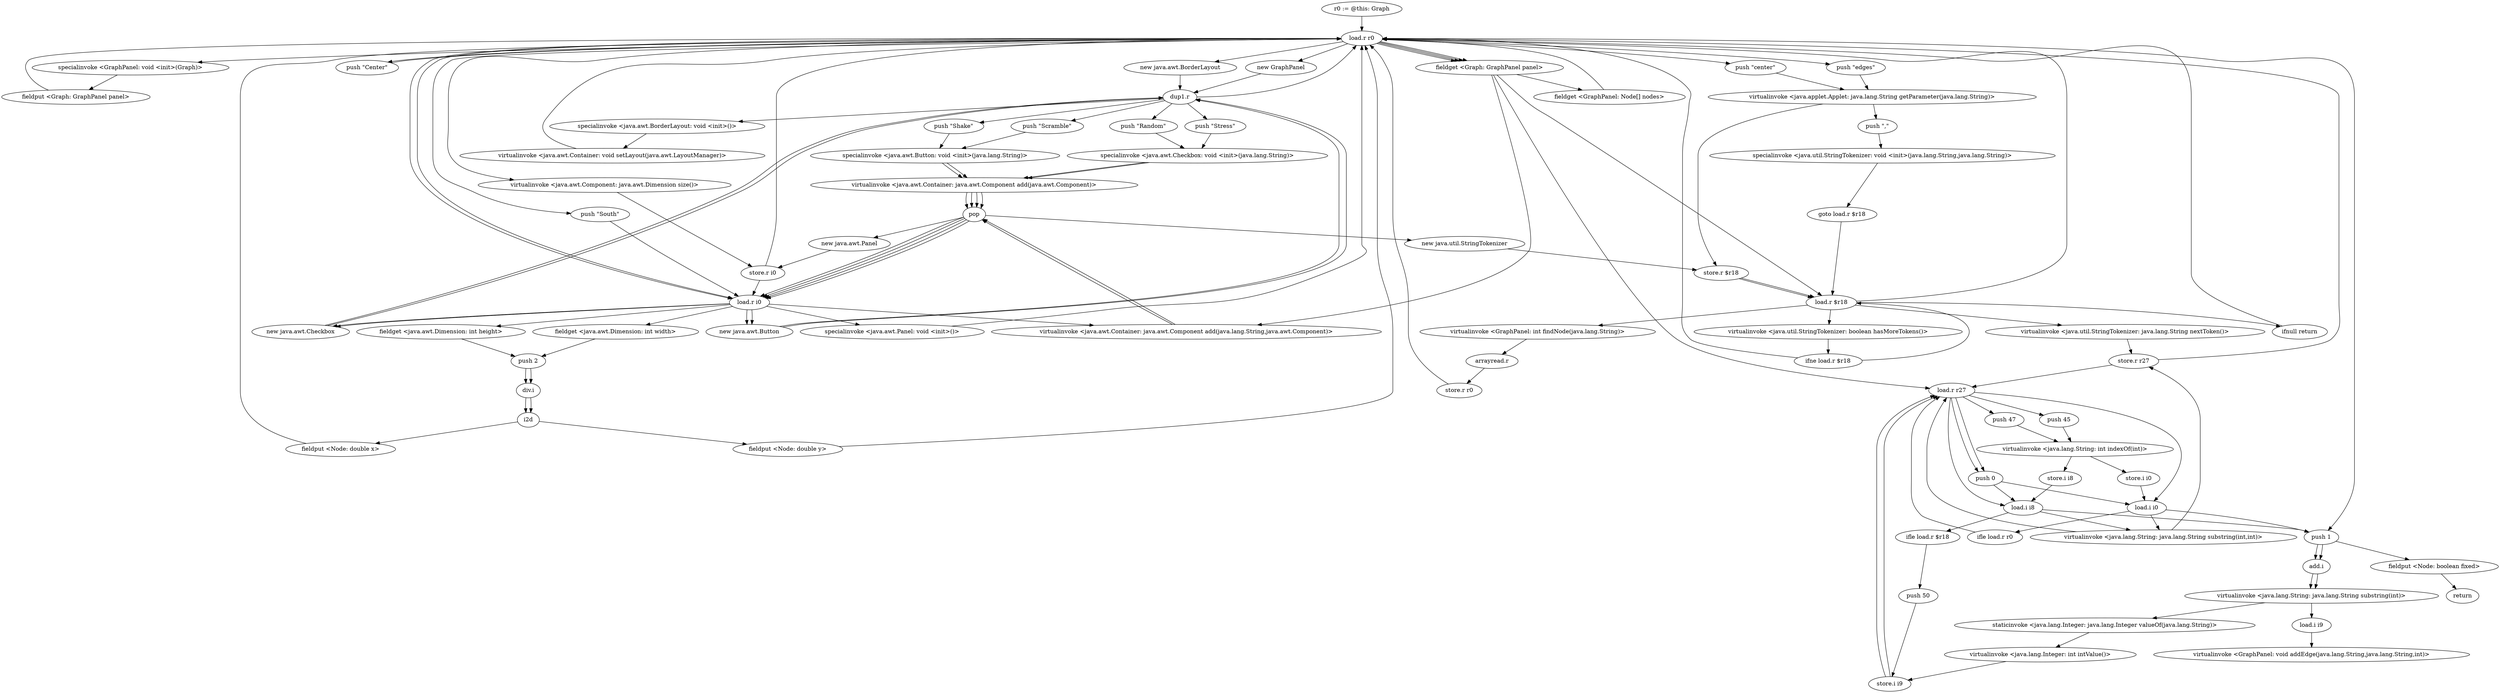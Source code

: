 digraph "" {
    "r0 := @this: Graph"
    "load.r r0"
    "r0 := @this: Graph"->"load.r r0";
    "new java.awt.BorderLayout"
    "load.r r0"->"new java.awt.BorderLayout";
    "dup1.r"
    "new java.awt.BorderLayout"->"dup1.r";
    "specialinvoke <java.awt.BorderLayout: void <init>()>"
    "dup1.r"->"specialinvoke <java.awt.BorderLayout: void <init>()>";
    "virtualinvoke <java.awt.Container: void setLayout(java.awt.LayoutManager)>"
    "specialinvoke <java.awt.BorderLayout: void <init>()>"->"virtualinvoke <java.awt.Container: void setLayout(java.awt.LayoutManager)>";
    "virtualinvoke <java.awt.Container: void setLayout(java.awt.LayoutManager)>"->"load.r r0";
    "new GraphPanel"
    "load.r r0"->"new GraphPanel";
    "new GraphPanel"->"dup1.r";
    "dup1.r"->"load.r r0";
    "specialinvoke <GraphPanel: void <init>(Graph)>"
    "load.r r0"->"specialinvoke <GraphPanel: void <init>(Graph)>";
    "fieldput <Graph: GraphPanel panel>"
    "specialinvoke <GraphPanel: void <init>(Graph)>"->"fieldput <Graph: GraphPanel panel>";
    "fieldput <Graph: GraphPanel panel>"->"load.r r0";
    "push \"Center\""
    "load.r r0"->"push \"Center\"";
    "push \"Center\""->"load.r r0";
    "fieldget <Graph: GraphPanel panel>"
    "load.r r0"->"fieldget <Graph: GraphPanel panel>";
    "virtualinvoke <java.awt.Container: java.awt.Component add(java.lang.String,java.awt.Component)>"
    "fieldget <Graph: GraphPanel panel>"->"virtualinvoke <java.awt.Container: java.awt.Component add(java.lang.String,java.awt.Component)>";
    "pop"
    "virtualinvoke <java.awt.Container: java.awt.Component add(java.lang.String,java.awt.Component)>"->"pop";
    "new java.awt.Panel"
    "pop"->"new java.awt.Panel";
    "store.r i0"
    "new java.awt.Panel"->"store.r i0";
    "load.r i0"
    "store.r i0"->"load.r i0";
    "specialinvoke <java.awt.Panel: void <init>()>"
    "load.r i0"->"specialinvoke <java.awt.Panel: void <init>()>";
    "specialinvoke <java.awt.Panel: void <init>()>"->"load.r r0";
    "push \"South\""
    "load.r r0"->"push \"South\"";
    "push \"South\""->"load.r i0";
    "load.r i0"->"virtualinvoke <java.awt.Container: java.awt.Component add(java.lang.String,java.awt.Component)>";
    "virtualinvoke <java.awt.Container: java.awt.Component add(java.lang.String,java.awt.Component)>"->"pop";
    "pop"->"load.r i0";
    "new java.awt.Button"
    "load.r i0"->"new java.awt.Button";
    "new java.awt.Button"->"dup1.r";
    "push \"Scramble\""
    "dup1.r"->"push \"Scramble\"";
    "specialinvoke <java.awt.Button: void <init>(java.lang.String)>"
    "push \"Scramble\""->"specialinvoke <java.awt.Button: void <init>(java.lang.String)>";
    "virtualinvoke <java.awt.Container: java.awt.Component add(java.awt.Component)>"
    "specialinvoke <java.awt.Button: void <init>(java.lang.String)>"->"virtualinvoke <java.awt.Container: java.awt.Component add(java.awt.Component)>";
    "virtualinvoke <java.awt.Container: java.awt.Component add(java.awt.Component)>"->"pop";
    "pop"->"load.r i0";
    "load.r i0"->"new java.awt.Button";
    "new java.awt.Button"->"dup1.r";
    "push \"Shake\""
    "dup1.r"->"push \"Shake\"";
    "push \"Shake\""->"specialinvoke <java.awt.Button: void <init>(java.lang.String)>";
    "specialinvoke <java.awt.Button: void <init>(java.lang.String)>"->"virtualinvoke <java.awt.Container: java.awt.Component add(java.awt.Component)>";
    "virtualinvoke <java.awt.Container: java.awt.Component add(java.awt.Component)>"->"pop";
    "pop"->"load.r i0";
    "new java.awt.Checkbox"
    "load.r i0"->"new java.awt.Checkbox";
    "new java.awt.Checkbox"->"dup1.r";
    "push \"Stress\""
    "dup1.r"->"push \"Stress\"";
    "specialinvoke <java.awt.Checkbox: void <init>(java.lang.String)>"
    "push \"Stress\""->"specialinvoke <java.awt.Checkbox: void <init>(java.lang.String)>";
    "specialinvoke <java.awt.Checkbox: void <init>(java.lang.String)>"->"virtualinvoke <java.awt.Container: java.awt.Component add(java.awt.Component)>";
    "virtualinvoke <java.awt.Container: java.awt.Component add(java.awt.Component)>"->"pop";
    "pop"->"load.r i0";
    "load.r i0"->"new java.awt.Checkbox";
    "new java.awt.Checkbox"->"dup1.r";
    "push \"Random\""
    "dup1.r"->"push \"Random\"";
    "push \"Random\""->"specialinvoke <java.awt.Checkbox: void <init>(java.lang.String)>";
    "specialinvoke <java.awt.Checkbox: void <init>(java.lang.String)>"->"virtualinvoke <java.awt.Container: java.awt.Component add(java.awt.Component)>";
    "virtualinvoke <java.awt.Container: java.awt.Component add(java.awt.Component)>"->"pop";
    "new java.util.StringTokenizer"
    "pop"->"new java.util.StringTokenizer";
    "store.r $r18"
    "new java.util.StringTokenizer"->"store.r $r18";
    "load.r $r18"
    "store.r $r18"->"load.r $r18";
    "load.r $r18"->"load.r r0";
    "push \"edges\""
    "load.r r0"->"push \"edges\"";
    "virtualinvoke <java.applet.Applet: java.lang.String getParameter(java.lang.String)>"
    "push \"edges\""->"virtualinvoke <java.applet.Applet: java.lang.String getParameter(java.lang.String)>";
    "push \",\""
    "virtualinvoke <java.applet.Applet: java.lang.String getParameter(java.lang.String)>"->"push \",\"";
    "specialinvoke <java.util.StringTokenizer: void <init>(java.lang.String,java.lang.String)>"
    "push \",\""->"specialinvoke <java.util.StringTokenizer: void <init>(java.lang.String,java.lang.String)>";
    "goto load.r $r18"
    "specialinvoke <java.util.StringTokenizer: void <init>(java.lang.String,java.lang.String)>"->"goto load.r $r18";
    "goto load.r $r18"->"load.r $r18";
    "virtualinvoke <java.util.StringTokenizer: boolean hasMoreTokens()>"
    "load.r $r18"->"virtualinvoke <java.util.StringTokenizer: boolean hasMoreTokens()>";
    "ifne load.r $r18"
    "virtualinvoke <java.util.StringTokenizer: boolean hasMoreTokens()>"->"ifne load.r $r18";
    "ifne load.r $r18"->"load.r r0";
    "virtualinvoke <java.awt.Component: java.awt.Dimension size()>"
    "load.r r0"->"virtualinvoke <java.awt.Component: java.awt.Dimension size()>";
    "virtualinvoke <java.awt.Component: java.awt.Dimension size()>"->"store.r i0";
    "store.r i0"->"load.r r0";
    "push \"center\""
    "load.r r0"->"push \"center\"";
    "push \"center\""->"virtualinvoke <java.applet.Applet: java.lang.String getParameter(java.lang.String)>";
    "virtualinvoke <java.applet.Applet: java.lang.String getParameter(java.lang.String)>"->"store.r $r18";
    "store.r $r18"->"load.r $r18";
    "ifnull return"
    "load.r $r18"->"ifnull return";
    "ifnull return"->"load.r r0";
    "load.r r0"->"fieldget <Graph: GraphPanel panel>";
    "fieldget <GraphPanel: Node[] nodes>"
    "fieldget <Graph: GraphPanel panel>"->"fieldget <GraphPanel: Node[] nodes>";
    "fieldget <GraphPanel: Node[] nodes>"->"load.r r0";
    "load.r r0"->"fieldget <Graph: GraphPanel panel>";
    "fieldget <Graph: GraphPanel panel>"->"load.r $r18";
    "virtualinvoke <GraphPanel: int findNode(java.lang.String)>"
    "load.r $r18"->"virtualinvoke <GraphPanel: int findNode(java.lang.String)>";
    "arrayread.r"
    "virtualinvoke <GraphPanel: int findNode(java.lang.String)>"->"arrayread.r";
    "store.r r0"
    "arrayread.r"->"store.r r0";
    "store.r r0"->"load.r r0";
    "load.r r0"->"load.r i0";
    "fieldget <java.awt.Dimension: int width>"
    "load.r i0"->"fieldget <java.awt.Dimension: int width>";
    "push 2"
    "fieldget <java.awt.Dimension: int width>"->"push 2";
    "div.i"
    "push 2"->"div.i";
    "i2d"
    "div.i"->"i2d";
    "fieldput <Node: double x>"
    "i2d"->"fieldput <Node: double x>";
    "fieldput <Node: double x>"->"load.r r0";
    "load.r r0"->"load.r i0";
    "fieldget <java.awt.Dimension: int height>"
    "load.r i0"->"fieldget <java.awt.Dimension: int height>";
    "fieldget <java.awt.Dimension: int height>"->"push 2";
    "push 2"->"div.i";
    "div.i"->"i2d";
    "fieldput <Node: double y>"
    "i2d"->"fieldput <Node: double y>";
    "fieldput <Node: double y>"->"load.r r0";
    "push 1"
    "load.r r0"->"push 1";
    "fieldput <Node: boolean fixed>"
    "push 1"->"fieldput <Node: boolean fixed>";
    "return"
    "fieldput <Node: boolean fixed>"->"return";
    "ifne load.r $r18"->"load.r $r18";
    "virtualinvoke <java.util.StringTokenizer: java.lang.String nextToken()>"
    "load.r $r18"->"virtualinvoke <java.util.StringTokenizer: java.lang.String nextToken()>";
    "store.r r27"
    "virtualinvoke <java.util.StringTokenizer: java.lang.String nextToken()>"->"store.r r27";
    "load.r r27"
    "store.r r27"->"load.r r27";
    "push 45"
    "load.r r27"->"push 45";
    "virtualinvoke <java.lang.String: int indexOf(int)>"
    "push 45"->"virtualinvoke <java.lang.String: int indexOf(int)>";
    "store.i i8"
    "virtualinvoke <java.lang.String: int indexOf(int)>"->"store.i i8";
    "load.i i8"
    "store.i i8"->"load.i i8";
    "ifle load.r $r18"
    "load.i i8"->"ifle load.r $r18";
    "push 50"
    "ifle load.r $r18"->"push 50";
    "store.i i9"
    "push 50"->"store.i i9";
    "store.i i9"->"load.r r27";
    "push 47"
    "load.r r27"->"push 47";
    "push 47"->"virtualinvoke <java.lang.String: int indexOf(int)>";
    "store.i i0"
    "virtualinvoke <java.lang.String: int indexOf(int)>"->"store.i i0";
    "load.i i0"
    "store.i i0"->"load.i i0";
    "ifle load.r r0"
    "load.i i0"->"ifle load.r r0";
    "ifle load.r r0"->"load.r r27";
    "load.r r27"->"load.i i0";
    "load.i i0"->"push 1";
    "add.i"
    "push 1"->"add.i";
    "virtualinvoke <java.lang.String: java.lang.String substring(int)>"
    "add.i"->"virtualinvoke <java.lang.String: java.lang.String substring(int)>";
    "staticinvoke <java.lang.Integer: java.lang.Integer valueOf(java.lang.String)>"
    "virtualinvoke <java.lang.String: java.lang.String substring(int)>"->"staticinvoke <java.lang.Integer: java.lang.Integer valueOf(java.lang.String)>";
    "virtualinvoke <java.lang.Integer: int intValue()>"
    "staticinvoke <java.lang.Integer: java.lang.Integer valueOf(java.lang.String)>"->"virtualinvoke <java.lang.Integer: int intValue()>";
    "virtualinvoke <java.lang.Integer: int intValue()>"->"store.i i9";
    "store.i i9"->"load.r r27";
    "push 0"
    "load.r r27"->"push 0";
    "push 0"->"load.i i0";
    "virtualinvoke <java.lang.String: java.lang.String substring(int,int)>"
    "load.i i0"->"virtualinvoke <java.lang.String: java.lang.String substring(int,int)>";
    "virtualinvoke <java.lang.String: java.lang.String substring(int,int)>"->"store.r r27";
    "store.r r27"->"load.r r0";
    "load.r r0"->"fieldget <Graph: GraphPanel panel>";
    "fieldget <Graph: GraphPanel panel>"->"load.r r27";
    "load.r r27"->"push 0";
    "push 0"->"load.i i8";
    "load.i i8"->"virtualinvoke <java.lang.String: java.lang.String substring(int,int)>";
    "virtualinvoke <java.lang.String: java.lang.String substring(int,int)>"->"load.r r27";
    "load.r r27"->"load.i i8";
    "load.i i8"->"push 1";
    "push 1"->"add.i";
    "add.i"->"virtualinvoke <java.lang.String: java.lang.String substring(int)>";
    "load.i i9"
    "virtualinvoke <java.lang.String: java.lang.String substring(int)>"->"load.i i9";
    "virtualinvoke <GraphPanel: void addEdge(java.lang.String,java.lang.String,int)>"
    "load.i i9"->"virtualinvoke <GraphPanel: void addEdge(java.lang.String,java.lang.String,int)>";
}
